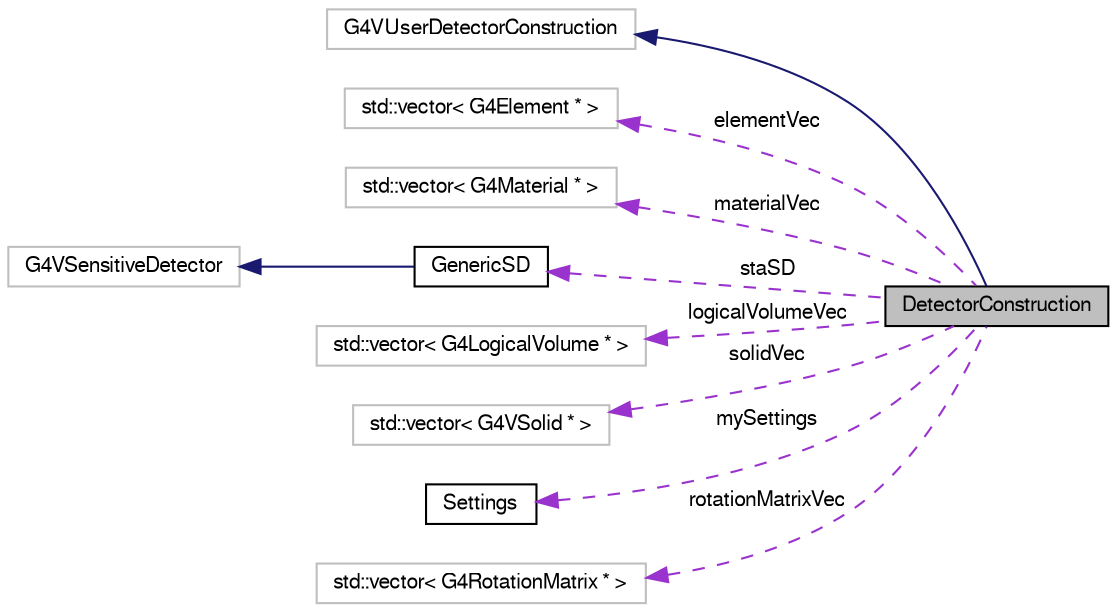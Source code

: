 digraph "DetectorConstruction"
{
  bgcolor="transparent";
  edge [fontname="FreeSans",fontsize="10",labelfontname="FreeSans",labelfontsize="10"];
  node [fontname="FreeSans",fontsize="10",shape=record];
  rankdir="LR";
  Node1 [label="DetectorConstruction",height=0.2,width=0.4,color="black", fillcolor="grey75", style="filled" fontcolor="black"];
  Node2 -> Node1 [dir="back",color="midnightblue",fontsize="10",style="solid",fontname="FreeSans"];
  Node2 [label="G4VUserDetectorConstruction",height=0.2,width=0.4,color="grey75"];
  Node3 -> Node1 [dir="back",color="darkorchid3",fontsize="10",style="dashed",label=" elementVec" ,fontname="FreeSans"];
  Node3 [label="std::vector\< G4Element * \>",height=0.2,width=0.4,color="grey75"];
  Node4 -> Node1 [dir="back",color="darkorchid3",fontsize="10",style="dashed",label=" materialVec" ,fontname="FreeSans"];
  Node4 [label="std::vector\< G4Material * \>",height=0.2,width=0.4,color="grey75"];
  Node5 -> Node1 [dir="back",color="darkorchid3",fontsize="10",style="dashed",label=" staSD" ,fontname="FreeSans"];
  Node5 [label="GenericSD",height=0.2,width=0.4,color="black",URL="$d4/d82/classGenericSD.html"];
  Node6 -> Node5 [dir="back",color="midnightblue",fontsize="10",style="solid",fontname="FreeSans"];
  Node6 [label="G4VSensitiveDetector",height=0.2,width=0.4,color="grey75"];
  Node7 -> Node1 [dir="back",color="darkorchid3",fontsize="10",style="dashed",label=" logicalVolumeVec" ,fontname="FreeSans"];
  Node7 [label="std::vector\< G4LogicalVolume * \>",height=0.2,width=0.4,color="grey75"];
  Node8 -> Node1 [dir="back",color="darkorchid3",fontsize="10",style="dashed",label=" solidVec" ,fontname="FreeSans"];
  Node8 [label="std::vector\< G4VSolid * \>",height=0.2,width=0.4,color="grey75"];
  Node9 -> Node1 [dir="back",color="darkorchid3",fontsize="10",style="dashed",label=" mySettings" ,fontname="FreeSans"];
  Node9 [label="Settings",height=0.2,width=0.4,color="black",URL="$df/d9a/classSettings.html"];
  Node10 -> Node1 [dir="back",color="darkorchid3",fontsize="10",style="dashed",label=" rotationMatrixVec" ,fontname="FreeSans"];
  Node10 [label="std::vector\< G4RotationMatrix * \>",height=0.2,width=0.4,color="grey75"];
}

